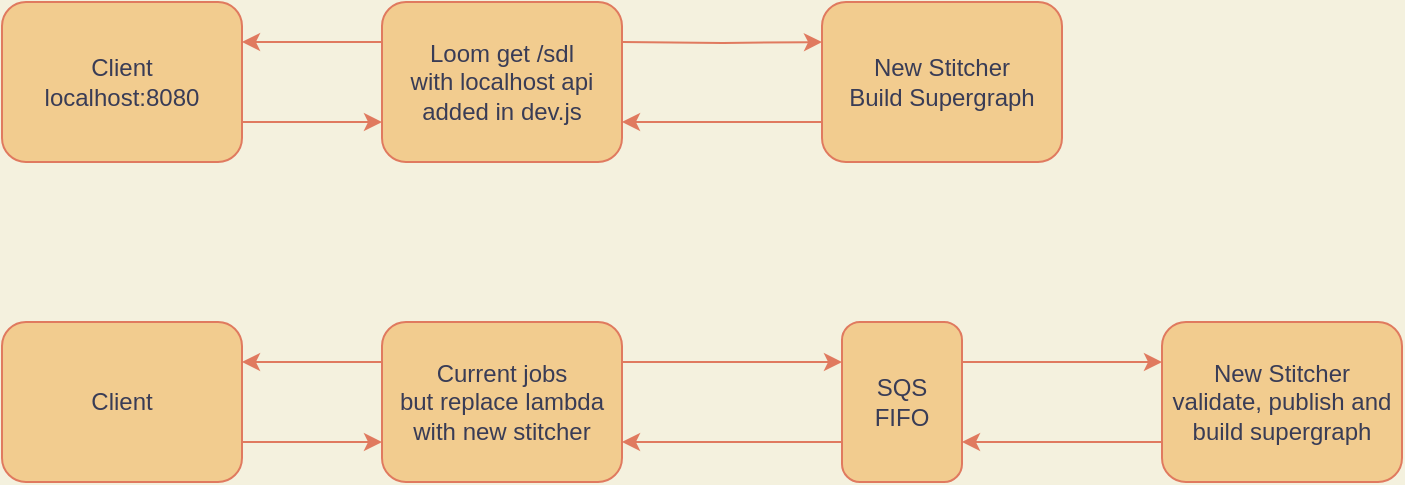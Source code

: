 <mxfile version="17.4.6" type="github">
  <diagram id="C5RBs43oDa-KdzZeNtuy" name="Page-1">
    <mxGraphModel dx="1207" dy="657" grid="1" gridSize="10" guides="1" tooltips="1" connect="1" arrows="1" fold="1" page="1" pageScale="1" pageWidth="1169" pageHeight="827" background="#F4F1DE" math="0" shadow="0">
      <root>
        <mxCell id="WIyWlLk6GJQsqaUBKTNV-0" />
        <mxCell id="WIyWlLk6GJQsqaUBKTNV-1" parent="WIyWlLk6GJQsqaUBKTNV-0" />
        <mxCell id="8BCUO0s5yUx3OdAA5PeD-3" style="edgeStyle=orthogonalEdgeStyle;rounded=0;orthogonalLoop=1;jettySize=auto;html=1;exitX=1;exitY=0.75;exitDx=0;exitDy=0;entryX=0;entryY=0.75;entryDx=0;entryDy=0;labelBackgroundColor=#F4F1DE;strokeColor=#E07A5F;fontColor=#393C56;" edge="1" parent="WIyWlLk6GJQsqaUBKTNV-1" source="8BCUO0s5yUx3OdAA5PeD-0" target="8BCUO0s5yUx3OdAA5PeD-1">
          <mxGeometry relative="1" as="geometry" />
        </mxCell>
        <mxCell id="8BCUO0s5yUx3OdAA5PeD-0" value="Client&lt;br&gt;localhost:8080" style="rounded=1;whiteSpace=wrap;html=1;fontSize=12;glass=0;strokeWidth=1;shadow=0;fillColor=#F2CC8F;strokeColor=#E07A5F;fontColor=#393C56;" vertex="1" parent="WIyWlLk6GJQsqaUBKTNV-1">
          <mxGeometry x="170" y="140" width="120" height="80" as="geometry" />
        </mxCell>
        <mxCell id="8BCUO0s5yUx3OdAA5PeD-4" style="edgeStyle=orthogonalEdgeStyle;rounded=0;orthogonalLoop=1;jettySize=auto;html=1;exitX=0;exitY=0.25;exitDx=0;exitDy=0;entryX=1;entryY=0.25;entryDx=0;entryDy=0;labelBackgroundColor=#F4F1DE;strokeColor=#E07A5F;fontColor=#393C56;" edge="1" parent="WIyWlLk6GJQsqaUBKTNV-1" source="8BCUO0s5yUx3OdAA5PeD-1" target="8BCUO0s5yUx3OdAA5PeD-0">
          <mxGeometry relative="1" as="geometry" />
        </mxCell>
        <mxCell id="8BCUO0s5yUx3OdAA5PeD-1" value="Loom get /sdl&lt;br&gt;with localhost api&lt;br&gt;added in dev.js" style="rounded=1;whiteSpace=wrap;html=1;fontSize=12;glass=0;strokeWidth=1;shadow=0;fillColor=#F2CC8F;strokeColor=#E07A5F;fontColor=#393C56;" vertex="1" parent="WIyWlLk6GJQsqaUBKTNV-1">
          <mxGeometry x="360" y="140" width="120" height="80" as="geometry" />
        </mxCell>
        <mxCell id="8BCUO0s5yUx3OdAA5PeD-9" style="edgeStyle=orthogonalEdgeStyle;rounded=0;orthogonalLoop=1;jettySize=auto;html=1;exitX=1;exitY=0.25;exitDx=0;exitDy=0;entryX=0;entryY=0.25;entryDx=0;entryDy=0;labelBackgroundColor=#F4F1DE;strokeColor=#E07A5F;fontColor=#393C56;" edge="1" parent="WIyWlLk6GJQsqaUBKTNV-1" target="8BCUO0s5yUx3OdAA5PeD-8">
          <mxGeometry relative="1" as="geometry">
            <mxPoint x="480" y="160" as="sourcePoint" />
          </mxGeometry>
        </mxCell>
        <mxCell id="8BCUO0s5yUx3OdAA5PeD-10" style="edgeStyle=orthogonalEdgeStyle;rounded=0;orthogonalLoop=1;jettySize=auto;html=1;exitX=0;exitY=0.75;exitDx=0;exitDy=0;entryX=1;entryY=0.75;entryDx=0;entryDy=0;labelBackgroundColor=#F4F1DE;strokeColor=#E07A5F;fontColor=#393C56;" edge="1" parent="WIyWlLk6GJQsqaUBKTNV-1" source="8BCUO0s5yUx3OdAA5PeD-8">
          <mxGeometry relative="1" as="geometry">
            <mxPoint x="480" y="200" as="targetPoint" />
          </mxGeometry>
        </mxCell>
        <mxCell id="8BCUO0s5yUx3OdAA5PeD-8" value="New Stitcher&lt;br&gt;Build Supergraph" style="rounded=1;whiteSpace=wrap;html=1;fontSize=12;glass=0;strokeWidth=1;shadow=0;fillColor=#F2CC8F;strokeColor=#E07A5F;fontColor=#393C56;" vertex="1" parent="WIyWlLk6GJQsqaUBKTNV-1">
          <mxGeometry x="580" y="140" width="120" height="80" as="geometry" />
        </mxCell>
        <mxCell id="8BCUO0s5yUx3OdAA5PeD-11" style="edgeStyle=orthogonalEdgeStyle;rounded=0;orthogonalLoop=1;jettySize=auto;html=1;exitX=1;exitY=0.75;exitDx=0;exitDy=0;entryX=0;entryY=0.75;entryDx=0;entryDy=0;labelBackgroundColor=#F4F1DE;strokeColor=#E07A5F;fontColor=#393C56;" edge="1" parent="WIyWlLk6GJQsqaUBKTNV-1" source="8BCUO0s5yUx3OdAA5PeD-12" target="8BCUO0s5yUx3OdAA5PeD-15">
          <mxGeometry relative="1" as="geometry" />
        </mxCell>
        <mxCell id="8BCUO0s5yUx3OdAA5PeD-12" value="Client" style="rounded=1;whiteSpace=wrap;html=1;fontSize=12;glass=0;strokeWidth=1;shadow=0;fillColor=#F2CC8F;strokeColor=#E07A5F;fontColor=#393C56;" vertex="1" parent="WIyWlLk6GJQsqaUBKTNV-1">
          <mxGeometry x="170" y="300" width="120" height="80" as="geometry" />
        </mxCell>
        <mxCell id="8BCUO0s5yUx3OdAA5PeD-13" style="edgeStyle=orthogonalEdgeStyle;rounded=0;orthogonalLoop=1;jettySize=auto;html=1;exitX=0;exitY=0.25;exitDx=0;exitDy=0;entryX=1;entryY=0.25;entryDx=0;entryDy=0;labelBackgroundColor=#F4F1DE;strokeColor=#E07A5F;fontColor=#393C56;" edge="1" parent="WIyWlLk6GJQsqaUBKTNV-1" source="8BCUO0s5yUx3OdAA5PeD-15" target="8BCUO0s5yUx3OdAA5PeD-12">
          <mxGeometry relative="1" as="geometry" />
        </mxCell>
        <mxCell id="8BCUO0s5yUx3OdAA5PeD-14" style="edgeStyle=orthogonalEdgeStyle;rounded=0;orthogonalLoop=1;jettySize=auto;html=1;exitX=1;exitY=0.25;exitDx=0;exitDy=0;entryX=0;entryY=0.25;entryDx=0;entryDy=0;labelBackgroundColor=#F4F1DE;strokeColor=#E07A5F;fontColor=#393C56;" edge="1" parent="WIyWlLk6GJQsqaUBKTNV-1" source="8BCUO0s5yUx3OdAA5PeD-15" target="8BCUO0s5yUx3OdAA5PeD-18">
          <mxGeometry relative="1" as="geometry" />
        </mxCell>
        <mxCell id="8BCUO0s5yUx3OdAA5PeD-15" value="Current jobs&lt;br&gt;but replace lambda with new stitcher" style="rounded=1;whiteSpace=wrap;html=1;fontSize=12;glass=0;strokeWidth=1;shadow=0;fillColor=#F2CC8F;strokeColor=#E07A5F;fontColor=#393C56;" vertex="1" parent="WIyWlLk6GJQsqaUBKTNV-1">
          <mxGeometry x="360" y="300" width="120" height="80" as="geometry" />
        </mxCell>
        <mxCell id="8BCUO0s5yUx3OdAA5PeD-16" style="edgeStyle=orthogonalEdgeStyle;rounded=0;orthogonalLoop=1;jettySize=auto;html=1;exitX=0;exitY=0.75;exitDx=0;exitDy=0;entryX=1;entryY=0.75;entryDx=0;entryDy=0;labelBackgroundColor=#F4F1DE;strokeColor=#E07A5F;fontColor=#393C56;" edge="1" parent="WIyWlLk6GJQsqaUBKTNV-1" source="8BCUO0s5yUx3OdAA5PeD-18" target="8BCUO0s5yUx3OdAA5PeD-15">
          <mxGeometry relative="1" as="geometry" />
        </mxCell>
        <mxCell id="8BCUO0s5yUx3OdAA5PeD-17" style="edgeStyle=orthogonalEdgeStyle;rounded=0;orthogonalLoop=1;jettySize=auto;html=1;exitX=1;exitY=0.25;exitDx=0;exitDy=0;entryX=0;entryY=0.25;entryDx=0;entryDy=0;labelBackgroundColor=#F4F1DE;strokeColor=#E07A5F;fontColor=#393C56;" edge="1" parent="WIyWlLk6GJQsqaUBKTNV-1" source="8BCUO0s5yUx3OdAA5PeD-18" target="8BCUO0s5yUx3OdAA5PeD-20">
          <mxGeometry relative="1" as="geometry" />
        </mxCell>
        <mxCell id="8BCUO0s5yUx3OdAA5PeD-18" value="SQS&lt;br&gt;FIFO" style="rounded=1;whiteSpace=wrap;html=1;fontSize=12;glass=0;strokeWidth=1;shadow=0;fillColor=#F2CC8F;strokeColor=#E07A5F;fontColor=#393C56;" vertex="1" parent="WIyWlLk6GJQsqaUBKTNV-1">
          <mxGeometry x="590" y="300" width="60" height="80" as="geometry" />
        </mxCell>
        <mxCell id="8BCUO0s5yUx3OdAA5PeD-19" style="edgeStyle=orthogonalEdgeStyle;rounded=0;orthogonalLoop=1;jettySize=auto;html=1;exitX=0;exitY=0.75;exitDx=0;exitDy=0;entryX=1;entryY=0.75;entryDx=0;entryDy=0;labelBackgroundColor=#F4F1DE;strokeColor=#E07A5F;fontColor=#393C56;" edge="1" parent="WIyWlLk6GJQsqaUBKTNV-1" source="8BCUO0s5yUx3OdAA5PeD-20" target="8BCUO0s5yUx3OdAA5PeD-18">
          <mxGeometry relative="1" as="geometry" />
        </mxCell>
        <mxCell id="8BCUO0s5yUx3OdAA5PeD-20" value="New Stitcher&lt;br&gt;validate, publish and&lt;br&gt;build supergraph" style="rounded=1;whiteSpace=wrap;html=1;fontSize=12;glass=0;strokeWidth=1;shadow=0;fillColor=#F2CC8F;strokeColor=#E07A5F;fontColor=#393C56;" vertex="1" parent="WIyWlLk6GJQsqaUBKTNV-1">
          <mxGeometry x="750" y="300" width="120" height="80" as="geometry" />
        </mxCell>
      </root>
    </mxGraphModel>
  </diagram>
</mxfile>
